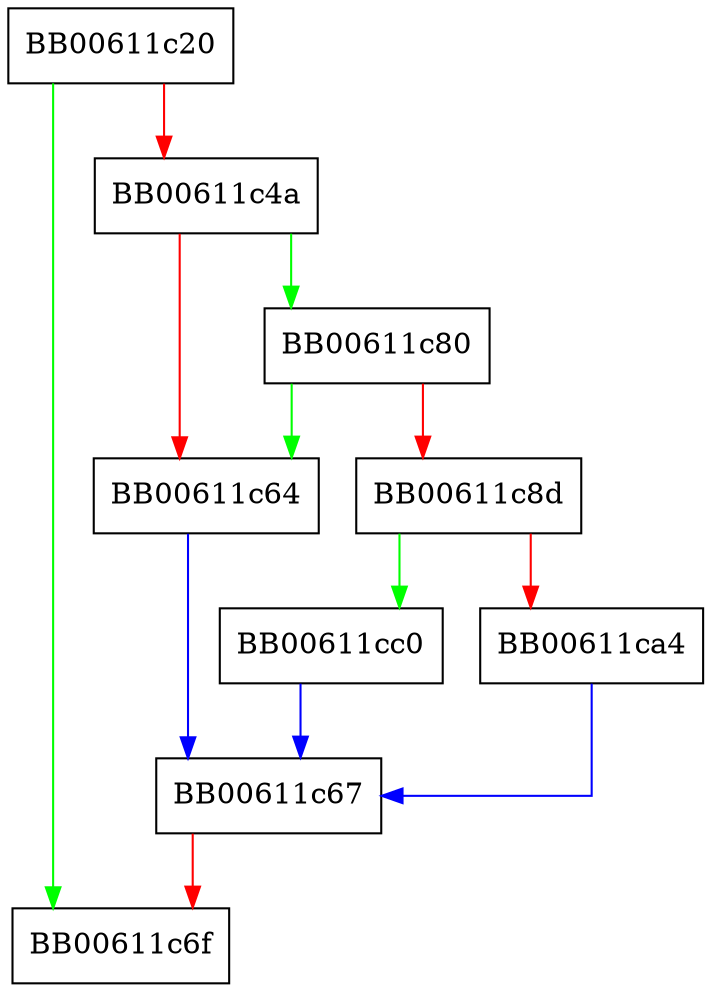digraph OCSP_RESPID_set_by_key_ex {
  node [shape="box"];
  graph [splines=ortho];
  BB00611c20 -> BB00611c6f [color="green"];
  BB00611c20 -> BB00611c4a [color="red"];
  BB00611c4a -> BB00611c80 [color="green"];
  BB00611c4a -> BB00611c64 [color="red"];
  BB00611c64 -> BB00611c67 [color="blue"];
  BB00611c67 -> BB00611c6f [color="red"];
  BB00611c80 -> BB00611c64 [color="green"];
  BB00611c80 -> BB00611c8d [color="red"];
  BB00611c8d -> BB00611cc0 [color="green"];
  BB00611c8d -> BB00611ca4 [color="red"];
  BB00611ca4 -> BB00611c67 [color="blue"];
  BB00611cc0 -> BB00611c67 [color="blue"];
}